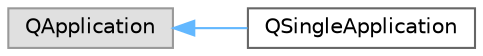 digraph "类继承关系图"
{
 // LATEX_PDF_SIZE
  bgcolor="transparent";
  edge [fontname=Helvetica,fontsize=10,labelfontname=Helvetica,labelfontsize=10];
  node [fontname=Helvetica,fontsize=10,shape=box,height=0.2,width=0.4];
  rankdir="LR";
  Node0 [id="Node000000",label="QApplication",height=0.2,width=0.4,color="grey60", fillcolor="#E0E0E0", style="filled",tooltip=" "];
  Node0 -> Node1 [id="edge296_Node000000_Node000001",dir="back",color="steelblue1",style="solid",tooltip=" "];
  Node1 [id="Node000001",label="QSingleApplication",height=0.2,width=0.4,color="grey40", fillcolor="white", style="filled",URL="$class_q_single_application.html",tooltip="单实例应用程序类，继承自 QApplication"];
}
